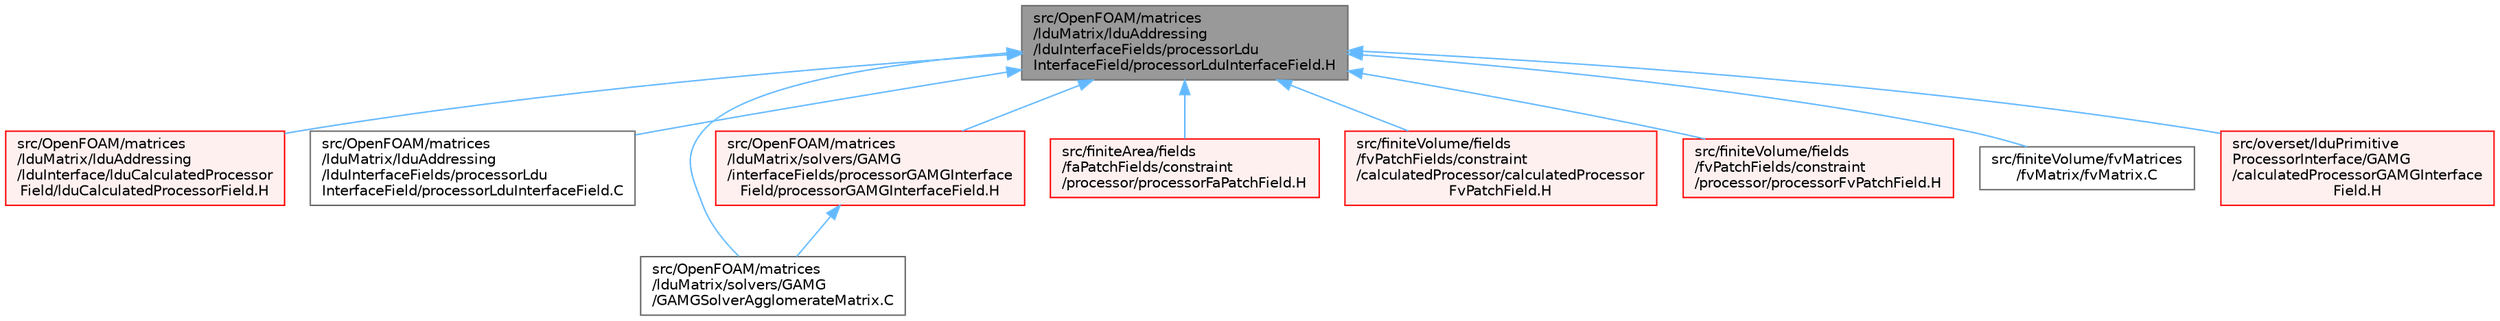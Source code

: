 digraph "src/OpenFOAM/matrices/lduMatrix/lduAddressing/lduInterfaceFields/processorLduInterfaceField/processorLduInterfaceField.H"
{
 // LATEX_PDF_SIZE
  bgcolor="transparent";
  edge [fontname=Helvetica,fontsize=10,labelfontname=Helvetica,labelfontsize=10];
  node [fontname=Helvetica,fontsize=10,shape=box,height=0.2,width=0.4];
  Node1 [id="Node000001",label="src/OpenFOAM/matrices\l/lduMatrix/lduAddressing\l/lduInterfaceFields/processorLdu\lInterfaceField/processorLduInterfaceField.H",height=0.2,width=0.4,color="gray40", fillcolor="grey60", style="filled", fontcolor="black",tooltip=" "];
  Node1 -> Node2 [id="edge1_Node000001_Node000002",dir="back",color="steelblue1",style="solid",tooltip=" "];
  Node2 [id="Node000002",label="src/OpenFOAM/matrices\l/lduMatrix/lduAddressing\l/lduInterface/lduCalculatedProcessor\lField/lduCalculatedProcessorField.H",height=0.2,width=0.4,color="red", fillcolor="#FFF0F0", style="filled",URL="$lduCalculatedProcessorField_8H.html",tooltip=" "];
  Node1 -> Node5 [id="edge2_Node000001_Node000005",dir="back",color="steelblue1",style="solid",tooltip=" "];
  Node5 [id="Node000005",label="src/OpenFOAM/matrices\l/lduMatrix/lduAddressing\l/lduInterfaceFields/processorLdu\lInterfaceField/processorLduInterfaceField.C",height=0.2,width=0.4,color="grey40", fillcolor="white", style="filled",URL="$processorLduInterfaceField_8C.html",tooltip=" "];
  Node1 -> Node6 [id="edge3_Node000001_Node000006",dir="back",color="steelblue1",style="solid",tooltip=" "];
  Node6 [id="Node000006",label="src/OpenFOAM/matrices\l/lduMatrix/solvers/GAMG\l/GAMGSolverAgglomerateMatrix.C",height=0.2,width=0.4,color="grey40", fillcolor="white", style="filled",URL="$GAMGSolverAgglomerateMatrix_8C.html",tooltip=" "];
  Node1 -> Node7 [id="edge4_Node000001_Node000007",dir="back",color="steelblue1",style="solid",tooltip=" "];
  Node7 [id="Node000007",label="src/OpenFOAM/matrices\l/lduMatrix/solvers/GAMG\l/interfaceFields/processorGAMGInterface\lField/processorGAMGInterfaceField.H",height=0.2,width=0.4,color="red", fillcolor="#FFF0F0", style="filled",URL="$processorGAMGInterfaceField_8H.html",tooltip=" "];
  Node7 -> Node6 [id="edge5_Node000007_Node000006",dir="back",color="steelblue1",style="solid",tooltip=" "];
  Node1 -> Node11 [id="edge6_Node000001_Node000011",dir="back",color="steelblue1",style="solid",tooltip=" "];
  Node11 [id="Node000011",label="src/finiteArea/fields\l/faPatchFields/constraint\l/processor/processorFaPatchField.H",height=0.2,width=0.4,color="red", fillcolor="#FFF0F0", style="filled",URL="$processorFaPatchField_8H.html",tooltip=" "];
  Node1 -> Node17 [id="edge7_Node000001_Node000017",dir="back",color="steelblue1",style="solid",tooltip=" "];
  Node17 [id="Node000017",label="src/finiteVolume/fields\l/fvPatchFields/constraint\l/calculatedProcessor/calculatedProcessor\lFvPatchField.H",height=0.2,width=0.4,color="red", fillcolor="#FFF0F0", style="filled",URL="$calculatedProcessorFvPatchField_8H.html",tooltip=" "];
  Node1 -> Node22 [id="edge8_Node000001_Node000022",dir="back",color="steelblue1",style="solid",tooltip=" "];
  Node22 [id="Node000022",label="src/finiteVolume/fields\l/fvPatchFields/constraint\l/processor/processorFvPatchField.H",height=0.2,width=0.4,color="red", fillcolor="#FFF0F0", style="filled",URL="$processorFvPatchField_8H.html",tooltip=" "];
  Node1 -> Node34 [id="edge9_Node000001_Node000034",dir="back",color="steelblue1",style="solid",tooltip=" "];
  Node34 [id="Node000034",label="src/finiteVolume/fvMatrices\l/fvMatrix/fvMatrix.C",height=0.2,width=0.4,color="grey40", fillcolor="white", style="filled",URL="$fvMatrix_8C.html",tooltip=" "];
  Node1 -> Node35 [id="edge10_Node000001_Node000035",dir="back",color="steelblue1",style="solid",tooltip=" "];
  Node35 [id="Node000035",label="src/overset/lduPrimitive\lProcessorInterface/GAMG\l/calculatedProcessorGAMGInterface\lField.H",height=0.2,width=0.4,color="red", fillcolor="#FFF0F0", style="filled",URL="$calculatedProcessorGAMGInterfaceField_8H.html",tooltip=" "];
}
